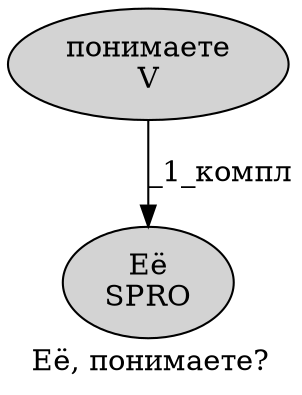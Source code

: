 digraph SENTENCE_170 {
	graph [label="Её, понимаете?"]
	node [style=filled]
		0 [label="Её
SPRO" color="" fillcolor=lightgray penwidth=1 shape=ellipse]
		2 [label="понимаете
V" color="" fillcolor=lightgray penwidth=1 shape=ellipse]
			2 -> 0 [label="_1_компл"]
}
